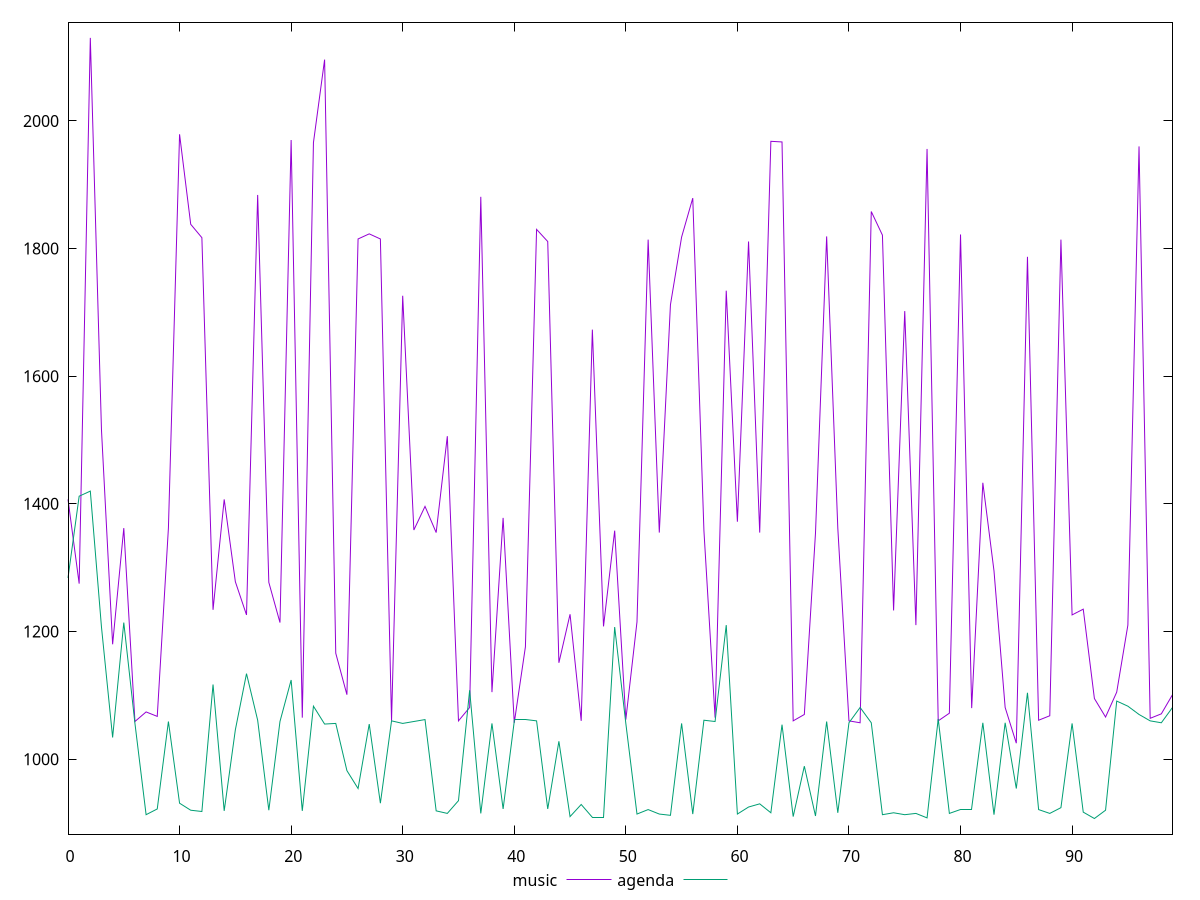 reset

$music <<EOF
0 1407
1 1275
2 2130
3 1516
4 1180
5 1362
6 1059
7 1074
8 1067
9 1362
10 1979
11 1838
12 1817
13 1234
14 1407
15 1278
16 1226
17 1884
18 1277
19 1214
20 1970
21 1065
22 1966
23 2096
24 1166
25 1101
26 1815
27 1823
28 1815
29 1060
30 1726
31 1359
32 1396
33 1355
34 1506
35 1060
36 1081
37 1881
38 1105
39 1378
40 1057
41 1176
42 1830
43 1811
44 1151
45 1227
46 1060
47 1673
48 1208
49 1358
50 1062
51 1215
52 1814
53 1355
54 1712
55 1818
56 1879
57 1358
58 1065
59 1734
60 1372
61 1811
62 1355
63 1968
64 1967
65 1060
66 1070
67 1354
68 1819
69 1362
70 1060
71 1057
72 1858
73 1821
74 1233
75 1702
76 1210
77 1956
78 1060
79 1072
80 1822
81 1080
82 1433
83 1295
84 1081
85 1025
86 1787
87 1061
88 1068
89 1814
90 1226
91 1235
92 1095
93 1066
94 1105
95 1210
96 1960
97 1064
98 1071
99 1101
EOF

$agenda <<EOF
0 1284
1 1412
2 1420
3 1207
4 1034
5 1214
6 1056
7 913
8 922
9 1059
10 931
11 920
12 918
13 1117
14 919
15 1046
16 1134
17 1061
18 920
19 1059
20 1124
21 919
22 1083
23 1055
24 1056
25 982
26 954
27 1055
28 931
29 1060
30 1056
31 1059
32 1062
33 919
34 915
35 935
36 1108
37 915
38 1056
39 922
40 1062
41 1062
42 1060
43 922
44 1028
45 910
46 929
47 908
48 908
49 1207
50 1056
51 914
52 921
53 914
54 912
55 1056
56 914
57 1061
58 1059
59 1210
60 914
61 925
62 930
63 916
64 1054
65 910
66 989
67 911
68 1059
69 916
70 1057
71 1081
72 1057
73 913
74 916
75 913
76 915
77 908
78 1063
79 915
80 921
81 921
82 1057
83 913
84 1057
85 954
86 1104
87 921
88 915
89 924
90 1056
91 917
92 907
93 920
94 1091
95 1083
96 1070
97 1060
98 1057
99 1081
EOF

set key outside below
set xrange [0:99]
set yrange [882.54:2154.46]
set trange [882.54:2154.46]
set terminal svg size 640, 520 enhanced background rgb 'white'
set output "report/report_00029_2021-02-24T13-36-40.390Z/uses-rel-preload/comparison/line/0_vs_1.svg"

plot $music title "music" with line, \
     $agenda title "agenda" with line

reset
